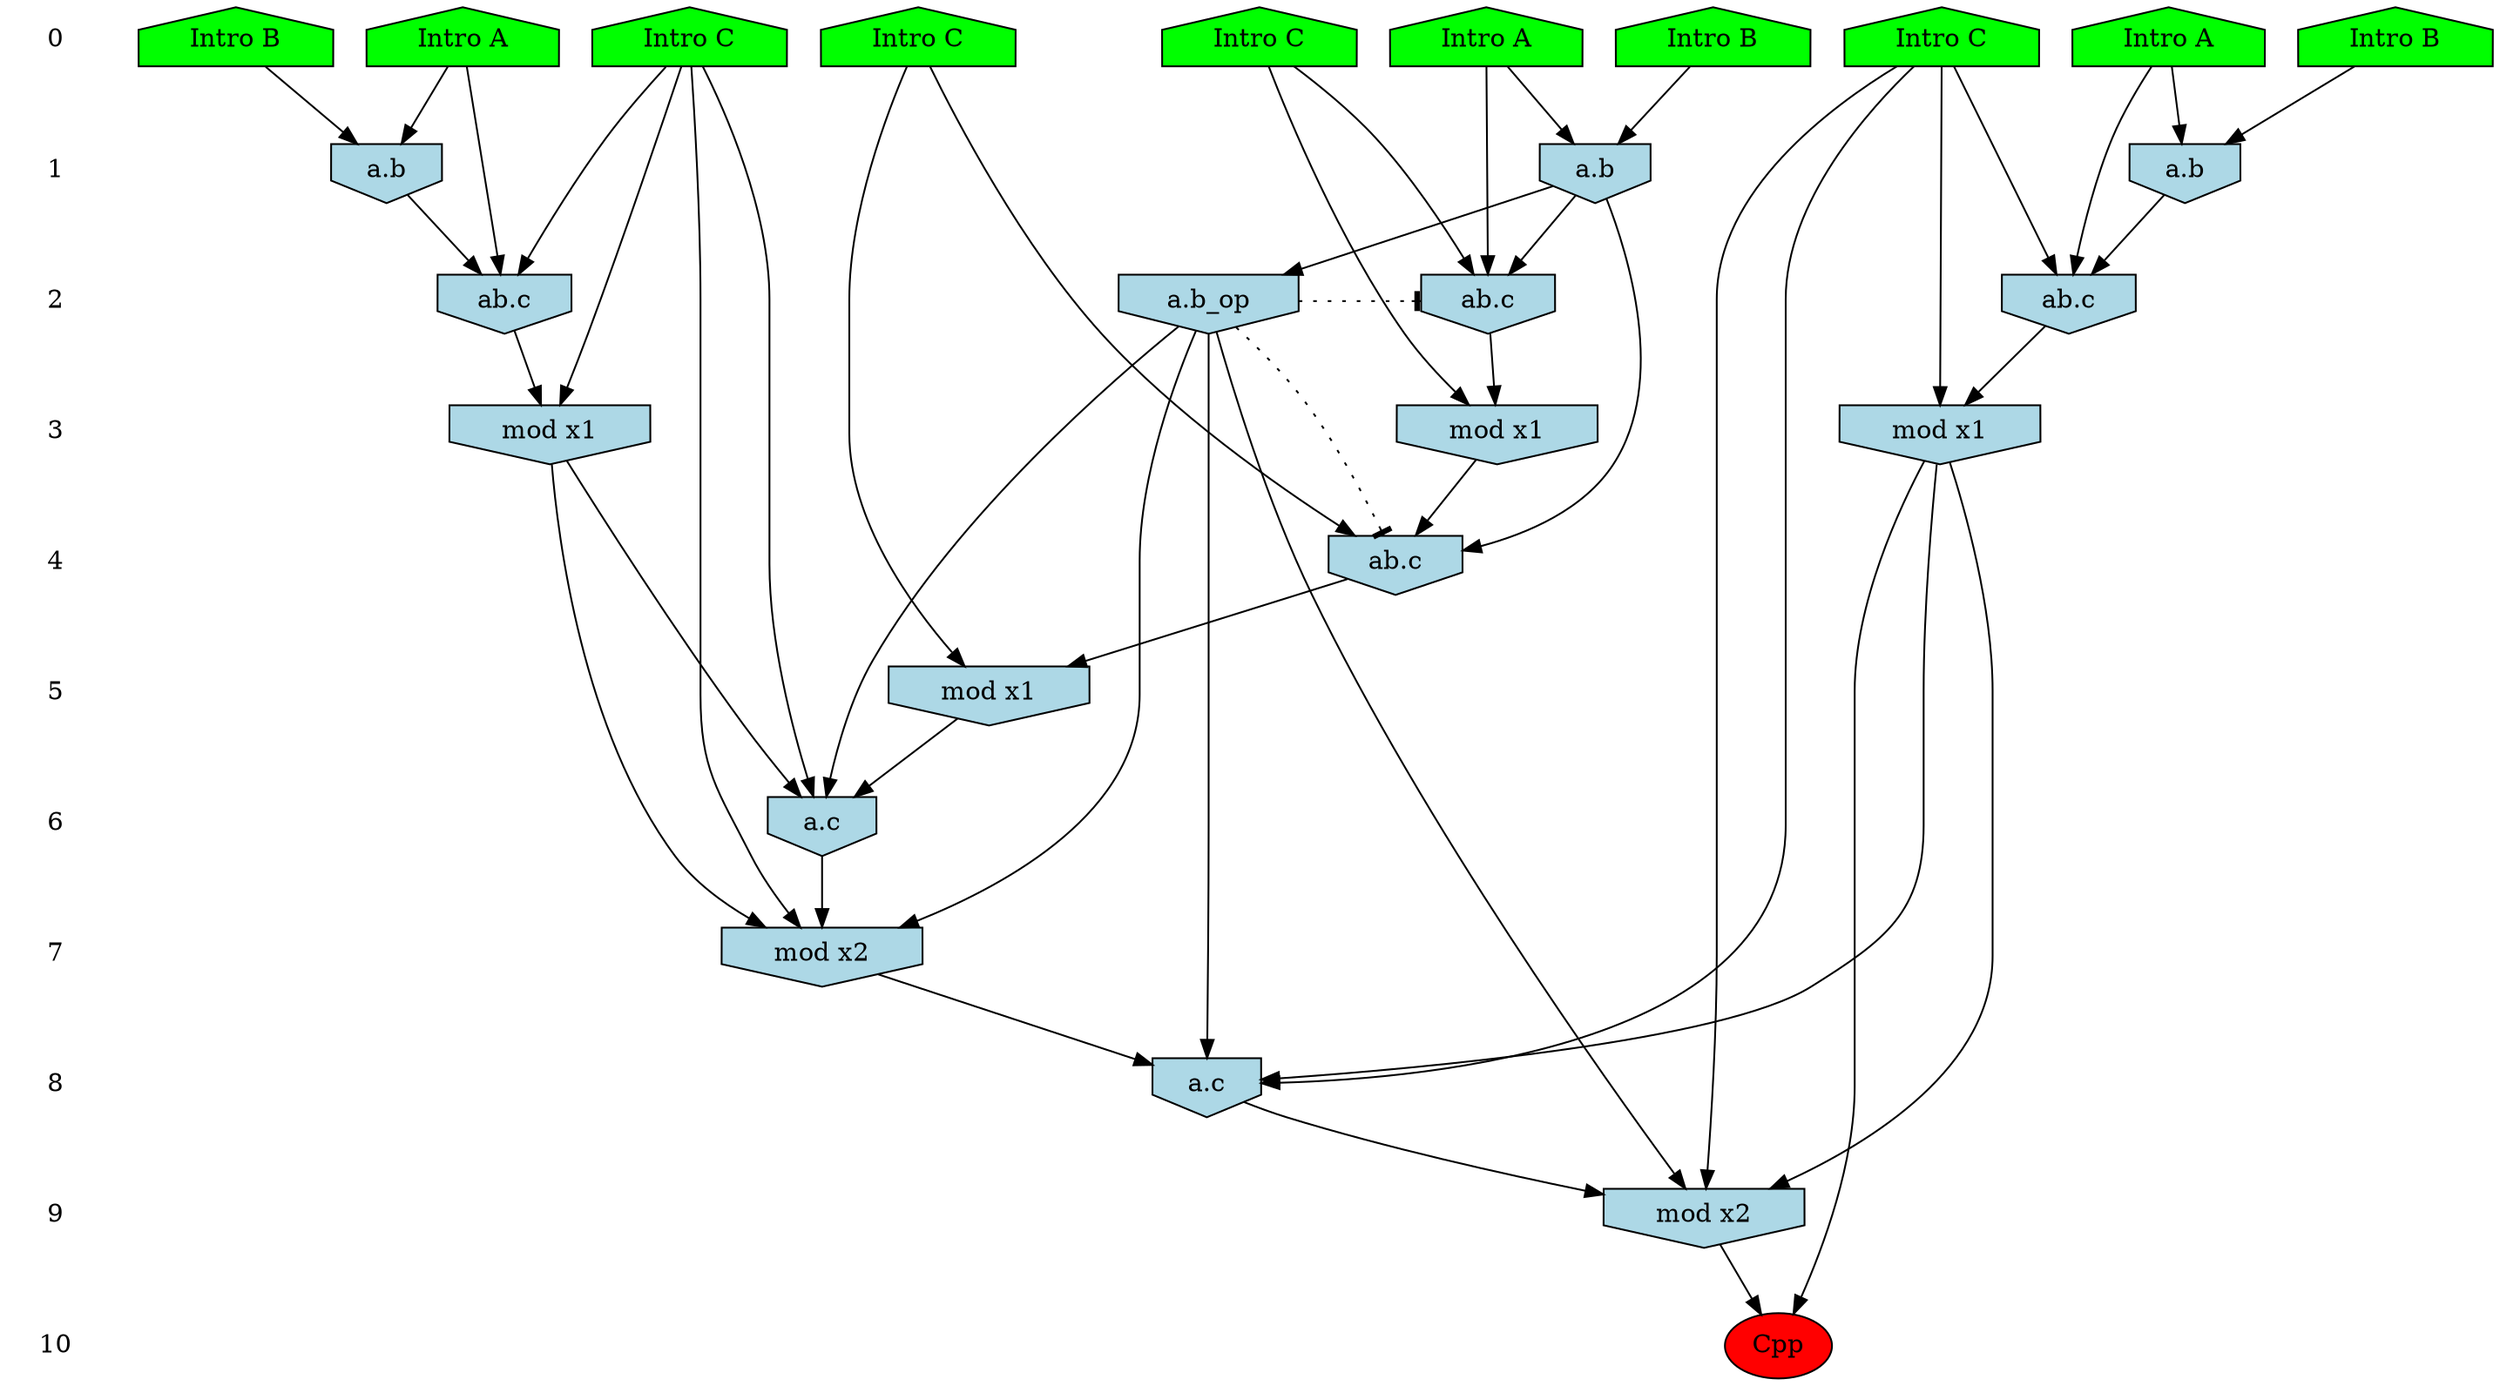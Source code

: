 /* Compression of 1 causal flows obtained in average at 1.016609E+01 t.u */
/* Compressed causal flows were: [1349] */
digraph G{
 ranksep=.5 ; 
{ rank = same ; "0" [shape=plaintext] ; node_1 [label ="Intro A", shape=house, style=filled, fillcolor=green] ;
node_2 [label ="Intro B", shape=house, style=filled, fillcolor=green] ;
node_3 [label ="Intro A", shape=house, style=filled, fillcolor=green] ;
node_4 [label ="Intro B", shape=house, style=filled, fillcolor=green] ;
node_5 [label ="Intro A", shape=house, style=filled, fillcolor=green] ;
node_6 [label ="Intro B", shape=house, style=filled, fillcolor=green] ;
node_7 [label ="Intro C", shape=house, style=filled, fillcolor=green] ;
node_8 [label ="Intro C", shape=house, style=filled, fillcolor=green] ;
node_9 [label ="Intro C", shape=house, style=filled, fillcolor=green] ;
node_10 [label ="Intro C", shape=house, style=filled, fillcolor=green] ;
}
{ rank = same ; "1" [shape=plaintext] ; node_11 [label="a.b", shape=invhouse, style=filled, fillcolor = lightblue] ;
node_12 [label="a.b", shape=invhouse, style=filled, fillcolor = lightblue] ;
node_13 [label="a.b", shape=invhouse, style=filled, fillcolor = lightblue] ;
}
{ rank = same ; "2" [shape=plaintext] ; node_14 [label="ab.c", shape=invhouse, style=filled, fillcolor = lightblue] ;
node_15 [label="ab.c", shape=invhouse, style=filled, fillcolor = lightblue] ;
node_18 [label="ab.c", shape=invhouse, style=filled, fillcolor = lightblue] ;
node_22 [label="a.b_op", shape=invhouse, style=filled, fillcolor = lightblue] ;
}
{ rank = same ; "3" [shape=plaintext] ; node_16 [label="mod x1", shape=invhouse, style=filled, fillcolor = lightblue] ;
node_19 [label="mod x1", shape=invhouse, style=filled, fillcolor = lightblue] ;
node_20 [label="mod x1", shape=invhouse, style=filled, fillcolor = lightblue] ;
}
{ rank = same ; "4" [shape=plaintext] ; node_17 [label="ab.c", shape=invhouse, style=filled, fillcolor = lightblue] ;
}
{ rank = same ; "5" [shape=plaintext] ; node_21 [label="mod x1", shape=invhouse, style=filled, fillcolor = lightblue] ;
}
{ rank = same ; "6" [shape=plaintext] ; node_23 [label="a.c", shape=invhouse, style=filled, fillcolor = lightblue] ;
}
{ rank = same ; "7" [shape=plaintext] ; node_24 [label="mod x2", shape=invhouse, style=filled, fillcolor = lightblue] ;
}
{ rank = same ; "8" [shape=plaintext] ; node_25 [label="a.c", shape=invhouse, style=filled, fillcolor = lightblue] ;
}
{ rank = same ; "9" [shape=plaintext] ; node_26 [label="mod x2", shape=invhouse, style=filled, fillcolor = lightblue] ;
}
{ rank = same ; "10" [shape=plaintext] ; node_27 [label ="Cpp", style=filled, fillcolor=red] ;
}
"0" -> "1" [style="invis"]; 
"1" -> "2" [style="invis"]; 
"2" -> "3" [style="invis"]; 
"3" -> "4" [style="invis"]; 
"4" -> "5" [style="invis"]; 
"5" -> "6" [style="invis"]; 
"6" -> "7" [style="invis"]; 
"7" -> "8" [style="invis"]; 
"8" -> "9" [style="invis"]; 
"9" -> "10" [style="invis"]; 
node_2 -> node_11
node_5 -> node_11
node_3 -> node_12
node_6 -> node_12
node_1 -> node_13
node_4 -> node_13
node_3 -> node_14
node_8 -> node_14
node_12 -> node_14
node_5 -> node_15
node_10 -> node_15
node_11 -> node_15
node_8 -> node_16
node_14 -> node_16
node_9 -> node_17
node_12 -> node_17
node_16 -> node_17
node_1 -> node_18
node_7 -> node_18
node_13 -> node_18
node_10 -> node_19
node_15 -> node_19
node_7 -> node_20
node_18 -> node_20
node_9 -> node_21
node_17 -> node_21
node_12 -> node_22
node_10 -> node_23
node_19 -> node_23
node_21 -> node_23
node_22 -> node_23
node_10 -> node_24
node_19 -> node_24
node_22 -> node_24
node_23 -> node_24
node_7 -> node_25
node_20 -> node_25
node_22 -> node_25
node_24 -> node_25
node_7 -> node_26
node_20 -> node_26
node_22 -> node_26
node_25 -> node_26
node_20 -> node_27
node_26 -> node_27
node_22 -> node_17 [style=dotted, arrowhead = tee] 
node_22 -> node_14 [style=dotted, arrowhead = tee] 
}
/*
 Dot generation time: 0.000123
*/